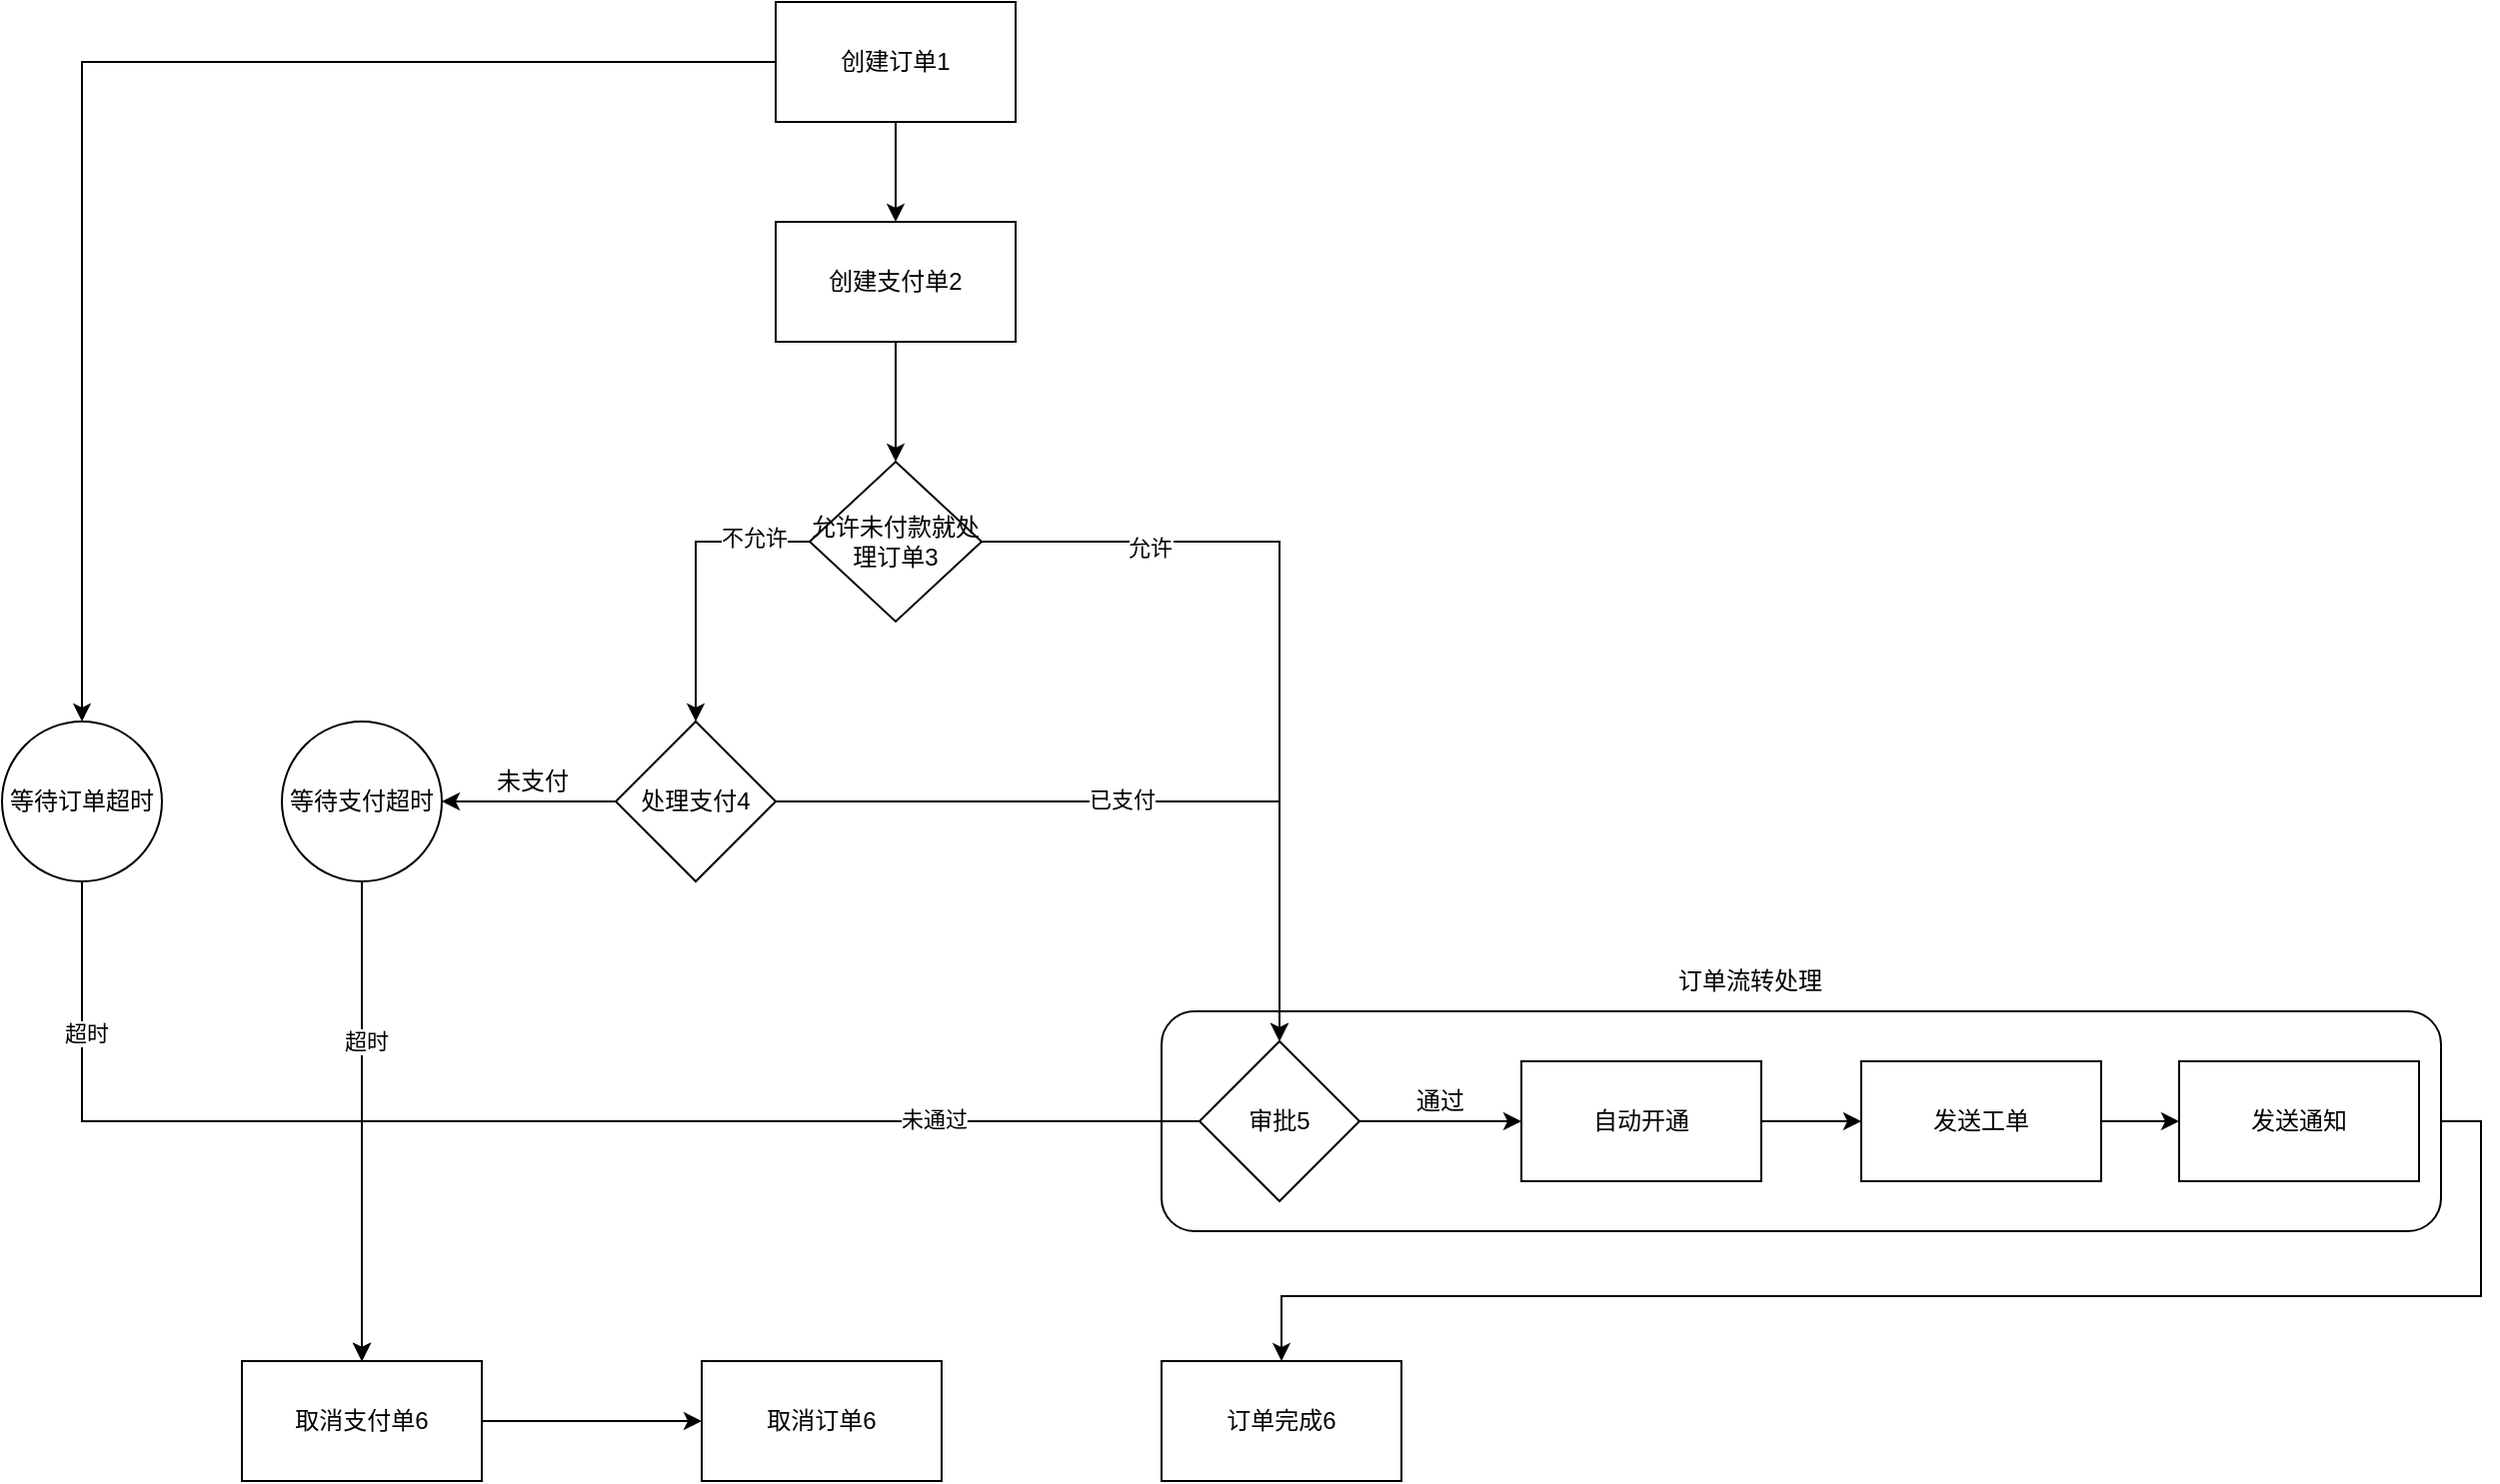 <mxfile version="17.4.6" type="github">
  <diagram id="qAV7Hk5HO-pPotjD1KQM" name="Page-1">
    <mxGraphModel dx="1422" dy="761" grid="1" gridSize="10" guides="1" tooltips="1" connect="1" arrows="1" fold="1" page="1" pageScale="1" pageWidth="827" pageHeight="1169" math="0" shadow="0">
      <root>
        <mxCell id="0" />
        <mxCell id="1" parent="0" />
        <mxCell id="cph8-ptWGheT9YDBa9sX-48" style="edgeStyle=orthogonalEdgeStyle;rounded=0;orthogonalLoop=1;jettySize=auto;html=1;exitX=1;exitY=0.5;exitDx=0;exitDy=0;" edge="1" parent="1" source="cph8-ptWGheT9YDBa9sX-36" target="cph8-ptWGheT9YDBa9sX-47">
          <mxGeometry relative="1" as="geometry" />
        </mxCell>
        <mxCell id="cph8-ptWGheT9YDBa9sX-36" value="" style="rounded=1;whiteSpace=wrap;html=1;glass=0;sketch=0;" vertex="1" parent="1">
          <mxGeometry x="600" y="535" width="640" height="110" as="geometry" />
        </mxCell>
        <mxCell id="cph8-ptWGheT9YDBa9sX-19" style="edgeStyle=orthogonalEdgeStyle;rounded=0;orthogonalLoop=1;jettySize=auto;html=1;exitX=0.5;exitY=1;exitDx=0;exitDy=0;entryX=0.5;entryY=0;entryDx=0;entryDy=0;" edge="1" parent="1" source="cph8-ptWGheT9YDBa9sX-1" target="cph8-ptWGheT9YDBa9sX-2">
          <mxGeometry relative="1" as="geometry" />
        </mxCell>
        <mxCell id="cph8-ptWGheT9YDBa9sX-31" style="edgeStyle=orthogonalEdgeStyle;rounded=0;orthogonalLoop=1;jettySize=auto;html=1;exitX=0;exitY=0.5;exitDx=0;exitDy=0;" edge="1" parent="1" source="cph8-ptWGheT9YDBa9sX-1" target="cph8-ptWGheT9YDBa9sX-29">
          <mxGeometry relative="1" as="geometry" />
        </mxCell>
        <mxCell id="cph8-ptWGheT9YDBa9sX-1" value="创建订单1" style="rounded=0;whiteSpace=wrap;html=1;" vertex="1" parent="1">
          <mxGeometry x="407" y="30" width="120" height="60" as="geometry" />
        </mxCell>
        <mxCell id="cph8-ptWGheT9YDBa9sX-20" style="edgeStyle=orthogonalEdgeStyle;rounded=0;orthogonalLoop=1;jettySize=auto;html=1;exitX=0.5;exitY=1;exitDx=0;exitDy=0;entryX=0.5;entryY=0;entryDx=0;entryDy=0;" edge="1" parent="1" source="cph8-ptWGheT9YDBa9sX-2" target="cph8-ptWGheT9YDBa9sX-3">
          <mxGeometry relative="1" as="geometry" />
        </mxCell>
        <mxCell id="cph8-ptWGheT9YDBa9sX-2" value="创建支付单2" style="rounded=0;whiteSpace=wrap;html=1;" vertex="1" parent="1">
          <mxGeometry x="407" y="140" width="120" height="60" as="geometry" />
        </mxCell>
        <mxCell id="cph8-ptWGheT9YDBa9sX-49" style="edgeStyle=orthogonalEdgeStyle;rounded=0;orthogonalLoop=1;jettySize=auto;html=1;exitX=1;exitY=0.5;exitDx=0;exitDy=0;entryX=0.5;entryY=0;entryDx=0;entryDy=0;" edge="1" parent="1" source="cph8-ptWGheT9YDBa9sX-3" target="cph8-ptWGheT9YDBa9sX-38">
          <mxGeometry relative="1" as="geometry" />
        </mxCell>
        <mxCell id="cph8-ptWGheT9YDBa9sX-52" value="允许" style="edgeLabel;html=1;align=center;verticalAlign=middle;resizable=0;points=[];" vertex="1" connectable="0" parent="cph8-ptWGheT9YDBa9sX-49">
          <mxGeometry x="-0.578" y="-3" relative="1" as="geometry">
            <mxPoint as="offset" />
          </mxGeometry>
        </mxCell>
        <mxCell id="cph8-ptWGheT9YDBa9sX-57" style="edgeStyle=orthogonalEdgeStyle;rounded=0;orthogonalLoop=1;jettySize=auto;html=1;exitX=0;exitY=0.5;exitDx=0;exitDy=0;" edge="1" parent="1" source="cph8-ptWGheT9YDBa9sX-3" target="cph8-ptWGheT9YDBa9sX-18">
          <mxGeometry relative="1" as="geometry" />
        </mxCell>
        <mxCell id="cph8-ptWGheT9YDBa9sX-58" value="不允许" style="edgeLabel;html=1;align=center;verticalAlign=middle;resizable=0;points=[];" vertex="1" connectable="0" parent="cph8-ptWGheT9YDBa9sX-57">
          <mxGeometry x="-0.609" y="-2" relative="1" as="geometry">
            <mxPoint as="offset" />
          </mxGeometry>
        </mxCell>
        <mxCell id="cph8-ptWGheT9YDBa9sX-3" value="允许未付款就处理订单3" style="rhombus;whiteSpace=wrap;html=1;" vertex="1" parent="1">
          <mxGeometry x="424" y="260" width="86" height="80" as="geometry" />
        </mxCell>
        <mxCell id="cph8-ptWGheT9YDBa9sX-22" style="edgeStyle=orthogonalEdgeStyle;rounded=0;orthogonalLoop=1;jettySize=auto;html=1;exitX=1;exitY=0.5;exitDx=0;exitDy=0;entryX=0;entryY=0.5;entryDx=0;entryDy=0;" edge="1" parent="1" source="cph8-ptWGheT9YDBa9sX-12" target="cph8-ptWGheT9YDBa9sX-13">
          <mxGeometry relative="1" as="geometry" />
        </mxCell>
        <mxCell id="cph8-ptWGheT9YDBa9sX-12" value="自动开通" style="rounded=0;whiteSpace=wrap;html=1;" vertex="1" parent="1">
          <mxGeometry x="780" y="560" width="120" height="60" as="geometry" />
        </mxCell>
        <mxCell id="cph8-ptWGheT9YDBa9sX-23" style="edgeStyle=orthogonalEdgeStyle;rounded=0;orthogonalLoop=1;jettySize=auto;html=1;exitX=1;exitY=0.5;exitDx=0;exitDy=0;entryX=0;entryY=0.5;entryDx=0;entryDy=0;" edge="1" parent="1" source="cph8-ptWGheT9YDBa9sX-13" target="cph8-ptWGheT9YDBa9sX-14">
          <mxGeometry relative="1" as="geometry" />
        </mxCell>
        <mxCell id="cph8-ptWGheT9YDBa9sX-13" value="发送工单" style="rounded=0;whiteSpace=wrap;html=1;" vertex="1" parent="1">
          <mxGeometry x="950" y="560" width="120" height="60" as="geometry" />
        </mxCell>
        <mxCell id="cph8-ptWGheT9YDBa9sX-14" value="发送通知" style="rounded=0;whiteSpace=wrap;html=1;" vertex="1" parent="1">
          <mxGeometry x="1109" y="560" width="120" height="60" as="geometry" />
        </mxCell>
        <mxCell id="cph8-ptWGheT9YDBa9sX-66" style="edgeStyle=orthogonalEdgeStyle;rounded=0;orthogonalLoop=1;jettySize=auto;html=1;exitX=1;exitY=0.5;exitDx=0;exitDy=0;" edge="1" parent="1" source="cph8-ptWGheT9YDBa9sX-17" target="cph8-ptWGheT9YDBa9sX-54">
          <mxGeometry relative="1" as="geometry" />
        </mxCell>
        <mxCell id="cph8-ptWGheT9YDBa9sX-17" value="取消支付单6" style="rounded=0;whiteSpace=wrap;html=1;" vertex="1" parent="1">
          <mxGeometry x="140" y="710" width="120" height="60" as="geometry" />
        </mxCell>
        <mxCell id="cph8-ptWGheT9YDBa9sX-50" style="edgeStyle=orthogonalEdgeStyle;rounded=0;orthogonalLoop=1;jettySize=auto;html=1;exitX=1;exitY=0.5;exitDx=0;exitDy=0;" edge="1" parent="1" source="cph8-ptWGheT9YDBa9sX-18" target="cph8-ptWGheT9YDBa9sX-38">
          <mxGeometry relative="1" as="geometry" />
        </mxCell>
        <mxCell id="cph8-ptWGheT9YDBa9sX-53" value="已支付" style="edgeLabel;html=1;align=center;verticalAlign=middle;resizable=0;points=[];" vertex="1" connectable="0" parent="cph8-ptWGheT9YDBa9sX-50">
          <mxGeometry x="-0.071" y="1" relative="1" as="geometry">
            <mxPoint as="offset" />
          </mxGeometry>
        </mxCell>
        <mxCell id="cph8-ptWGheT9YDBa9sX-60" style="edgeStyle=orthogonalEdgeStyle;rounded=0;orthogonalLoop=1;jettySize=auto;html=1;exitX=0;exitY=0.5;exitDx=0;exitDy=0;entryX=1;entryY=0.5;entryDx=0;entryDy=0;" edge="1" parent="1" source="cph8-ptWGheT9YDBa9sX-18" target="cph8-ptWGheT9YDBa9sX-59">
          <mxGeometry relative="1" as="geometry" />
        </mxCell>
        <mxCell id="cph8-ptWGheT9YDBa9sX-18" value="&lt;span&gt;处理支付4&lt;/span&gt;" style="rhombus;whiteSpace=wrap;html=1;" vertex="1" parent="1">
          <mxGeometry x="327" y="390" width="80" height="80" as="geometry" />
        </mxCell>
        <mxCell id="cph8-ptWGheT9YDBa9sX-32" style="edgeStyle=orthogonalEdgeStyle;rounded=0;orthogonalLoop=1;jettySize=auto;html=1;exitX=0.5;exitY=1;exitDx=0;exitDy=0;" edge="1" parent="1" source="cph8-ptWGheT9YDBa9sX-29" target="cph8-ptWGheT9YDBa9sX-17">
          <mxGeometry relative="1" as="geometry" />
        </mxCell>
        <mxCell id="cph8-ptWGheT9YDBa9sX-61" value="超时" style="edgeLabel;html=1;align=center;verticalAlign=middle;resizable=0;points=[];" vertex="1" connectable="0" parent="cph8-ptWGheT9YDBa9sX-32">
          <mxGeometry x="-0.6" y="2" relative="1" as="geometry">
            <mxPoint as="offset" />
          </mxGeometry>
        </mxCell>
        <mxCell id="cph8-ptWGheT9YDBa9sX-29" value="等待订单超时" style="ellipse;whiteSpace=wrap;html=1;aspect=fixed;" vertex="1" parent="1">
          <mxGeometry x="20" y="390" width="80" height="80" as="geometry" />
        </mxCell>
        <mxCell id="cph8-ptWGheT9YDBa9sX-37" value="订单流转处理" style="text;html=1;align=center;verticalAlign=middle;resizable=0;points=[];autosize=1;strokeColor=none;fillColor=none;" vertex="1" parent="1">
          <mxGeometry x="849" y="510" width="90" height="20" as="geometry" />
        </mxCell>
        <mxCell id="cph8-ptWGheT9YDBa9sX-43" style="edgeStyle=orthogonalEdgeStyle;rounded=0;orthogonalLoop=1;jettySize=auto;html=1;exitX=0;exitY=0.5;exitDx=0;exitDy=0;entryX=0.5;entryY=0;entryDx=0;entryDy=0;" edge="1" parent="1" source="cph8-ptWGheT9YDBa9sX-38" target="cph8-ptWGheT9YDBa9sX-17">
          <mxGeometry relative="1" as="geometry" />
        </mxCell>
        <mxCell id="cph8-ptWGheT9YDBa9sX-44" value="未通过" style="edgeLabel;html=1;align=center;verticalAlign=middle;resizable=0;points=[];" vertex="1" connectable="0" parent="cph8-ptWGheT9YDBa9sX-43">
          <mxGeometry x="-0.504" y="-1" relative="1" as="geometry">
            <mxPoint as="offset" />
          </mxGeometry>
        </mxCell>
        <mxCell id="cph8-ptWGheT9YDBa9sX-45" style="edgeStyle=orthogonalEdgeStyle;rounded=0;orthogonalLoop=1;jettySize=auto;html=1;exitX=1;exitY=0.5;exitDx=0;exitDy=0;entryX=0;entryY=0.5;entryDx=0;entryDy=0;" edge="1" parent="1" source="cph8-ptWGheT9YDBa9sX-38" target="cph8-ptWGheT9YDBa9sX-12">
          <mxGeometry relative="1" as="geometry">
            <Array as="points">
              <mxPoint x="729" y="590" />
              <mxPoint x="729" y="590" />
            </Array>
          </mxGeometry>
        </mxCell>
        <mxCell id="cph8-ptWGheT9YDBa9sX-38" value="审批5" style="rhombus;whiteSpace=wrap;html=1;rounded=0;" vertex="1" parent="1">
          <mxGeometry x="619" y="550" width="80" height="80" as="geometry" />
        </mxCell>
        <mxCell id="cph8-ptWGheT9YDBa9sX-46" value="通过" style="text;html=1;align=center;verticalAlign=middle;resizable=0;points=[];autosize=1;strokeColor=none;fillColor=none;" vertex="1" parent="1">
          <mxGeometry x="719" y="570" width="40" height="20" as="geometry" />
        </mxCell>
        <mxCell id="cph8-ptWGheT9YDBa9sX-47" value="订单完成6" style="rounded=0;whiteSpace=wrap;html=1;glass=0;sketch=0;" vertex="1" parent="1">
          <mxGeometry x="600" y="710" width="120" height="60" as="geometry" />
        </mxCell>
        <mxCell id="cph8-ptWGheT9YDBa9sX-54" value="取消订单6" style="rounded=0;whiteSpace=wrap;html=1;glass=0;sketch=0;" vertex="1" parent="1">
          <mxGeometry x="370" y="710" width="120" height="60" as="geometry" />
        </mxCell>
        <mxCell id="cph8-ptWGheT9YDBa9sX-62" style="edgeStyle=orthogonalEdgeStyle;rounded=0;orthogonalLoop=1;jettySize=auto;html=1;exitX=0.5;exitY=1;exitDx=0;exitDy=0;entryX=0.5;entryY=0;entryDx=0;entryDy=0;" edge="1" parent="1" source="cph8-ptWGheT9YDBa9sX-59" target="cph8-ptWGheT9YDBa9sX-17">
          <mxGeometry relative="1" as="geometry" />
        </mxCell>
        <mxCell id="cph8-ptWGheT9YDBa9sX-64" value="超时" style="edgeLabel;html=1;align=center;verticalAlign=middle;resizable=0;points=[];" vertex="1" connectable="0" parent="cph8-ptWGheT9YDBa9sX-62">
          <mxGeometry x="-0.336" y="2" relative="1" as="geometry">
            <mxPoint as="offset" />
          </mxGeometry>
        </mxCell>
        <mxCell id="cph8-ptWGheT9YDBa9sX-59" value="等待支付超时" style="ellipse;whiteSpace=wrap;html=1;aspect=fixed;rounded=0;glass=0;sketch=0;" vertex="1" parent="1">
          <mxGeometry x="160" y="390" width="80" height="80" as="geometry" />
        </mxCell>
        <mxCell id="cph8-ptWGheT9YDBa9sX-67" value="未支付" style="text;html=1;align=center;verticalAlign=middle;resizable=0;points=[];autosize=1;strokeColor=none;fillColor=none;" vertex="1" parent="1">
          <mxGeometry x="260" y="410" width="50" height="20" as="geometry" />
        </mxCell>
      </root>
    </mxGraphModel>
  </diagram>
</mxfile>
